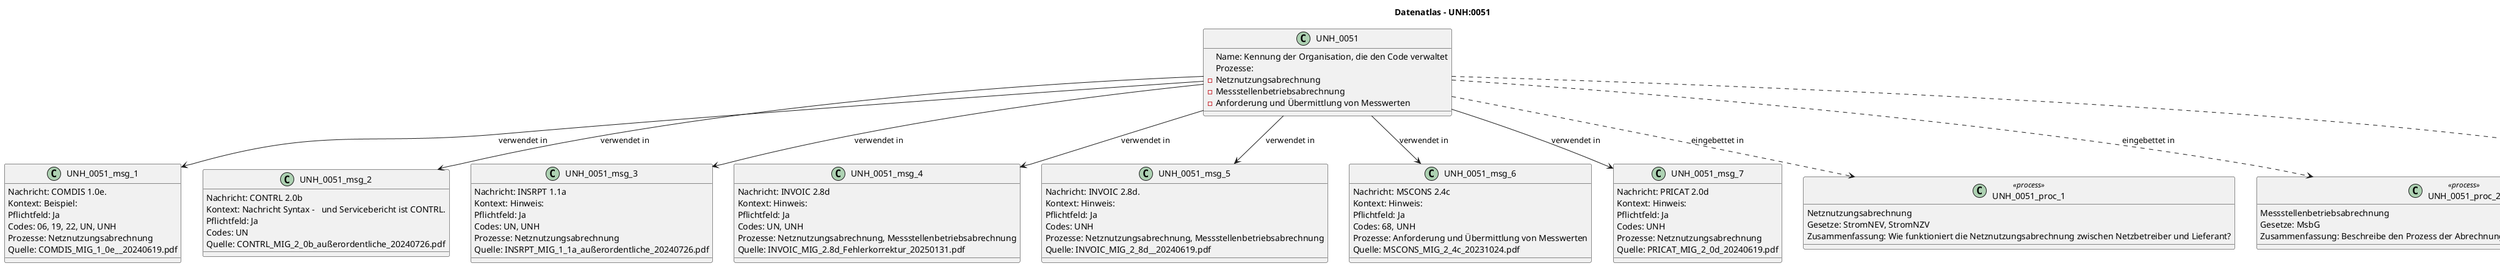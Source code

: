 @startuml
title Datenatlas – UNH:0051
class UNH_0051 {
  Name: Kennung der Organisation, die den Code verwaltet
  Prozesse:
    - Netznutzungsabrechnung
    - Messstellenbetriebsabrechnung
    - Anforderung und Übermittlung von Messwerten
}
class UNH_0051_msg_1 {
  Nachricht: COMDIS 1.0e.
  Kontext: Beispiel:
  Pflichtfeld: Ja
  Codes: 06, 19, 22, UN, UNH
  Prozesse: Netznutzungsabrechnung
  Quelle: COMDIS_MIG_1_0e__20240619.pdf
}
UNH_0051 --> UNH_0051_msg_1 : verwendet in
class UNH_0051_msg_2 {
  Nachricht: CONTRL 2.0b
  Kontext: Nachricht Syntax -   und Servicebericht ist CONTRL.
  Pflichtfeld: Ja
  Codes: UN
  Quelle: CONTRL_MIG_2_0b_außerordentliche_20240726.pdf
}
UNH_0051 --> UNH_0051_msg_2 : verwendet in
class UNH_0051_msg_3 {
  Nachricht: INSRPT 1.1a
  Kontext: Hinweis:
  Pflichtfeld: Ja
  Codes: UN, UNH
  Prozesse: Netznutzungsabrechnung
  Quelle: INSRPT_MIG_1_1a_außerordentliche_20240726.pdf
}
UNH_0051 --> UNH_0051_msg_3 : verwendet in
class UNH_0051_msg_4 {
  Nachricht: INVOIC 2.8d
  Kontext: Hinweis:
  Pflichtfeld: Ja
  Codes: UN, UNH
  Prozesse: Netznutzungsabrechnung, Messstellenbetriebsabrechnung
  Quelle: INVOIC_MIG_2.8d_Fehlerkorrektur_20250131.pdf
}
UNH_0051 --> UNH_0051_msg_4 : verwendet in
class UNH_0051_msg_5 {
  Nachricht: INVOIC 2.8d.
  Kontext: Hinweis:
  Pflichtfeld: Ja
  Codes: UNH
  Prozesse: Netznutzungsabrechnung, Messstellenbetriebsabrechnung
  Quelle: INVOIC_MIG_2_8d__20240619.pdf
}
UNH_0051 --> UNH_0051_msg_5 : verwendet in
class UNH_0051_msg_6 {
  Nachricht: MSCONS 2.4c
  Kontext: Hinweis:
  Pflichtfeld: Ja
  Codes: 68, UNH
  Prozesse: Anforderung und Übermittlung von Messwerten
  Quelle: MSCONS_MIG_2_4c_20231024.pdf
}
UNH_0051 --> UNH_0051_msg_6 : verwendet in
class UNH_0051_msg_7 {
  Nachricht: PRICAT 2.0d
  Kontext: Hinweis:
  Pflichtfeld: Ja
  Codes: UNH
  Prozesse: Netznutzungsabrechnung
  Quelle: PRICAT_MIG_2_0d_20240619.pdf
}
UNH_0051 --> UNH_0051_msg_7 : verwendet in
class UNH_0051_proc_1 <<process>> {
  Netznutzungsabrechnung
  Gesetze: StromNEV, StromNZV
  Zusammenfassung: Wie funktioniert die Netznutzungsabrechnung zwischen Netzbetreiber und Lieferant?
}
UNH_0051 ..> UNH_0051_proc_1 : eingebettet in
class UNH_0051_proc_2 <<process>> {
  Messstellenbetriebsabrechnung
  Gesetze: MsbG
  Zusammenfassung: Beschreibe den Prozess der Abrechnung von Messstellenbetriebsleistungen.
}
UNH_0051 ..> UNH_0051_proc_2 : eingebettet in
class UNH_0051_proc_3 <<process>> {
  Anforderung und Übermittlung von Messwerten
  Gesetze: MsbG
  Zusammenfassung: Wie kann ein Marktpartner (z.B.
}
UNH_0051 ..> UNH_0051_proc_3 : eingebettet in
@enduml